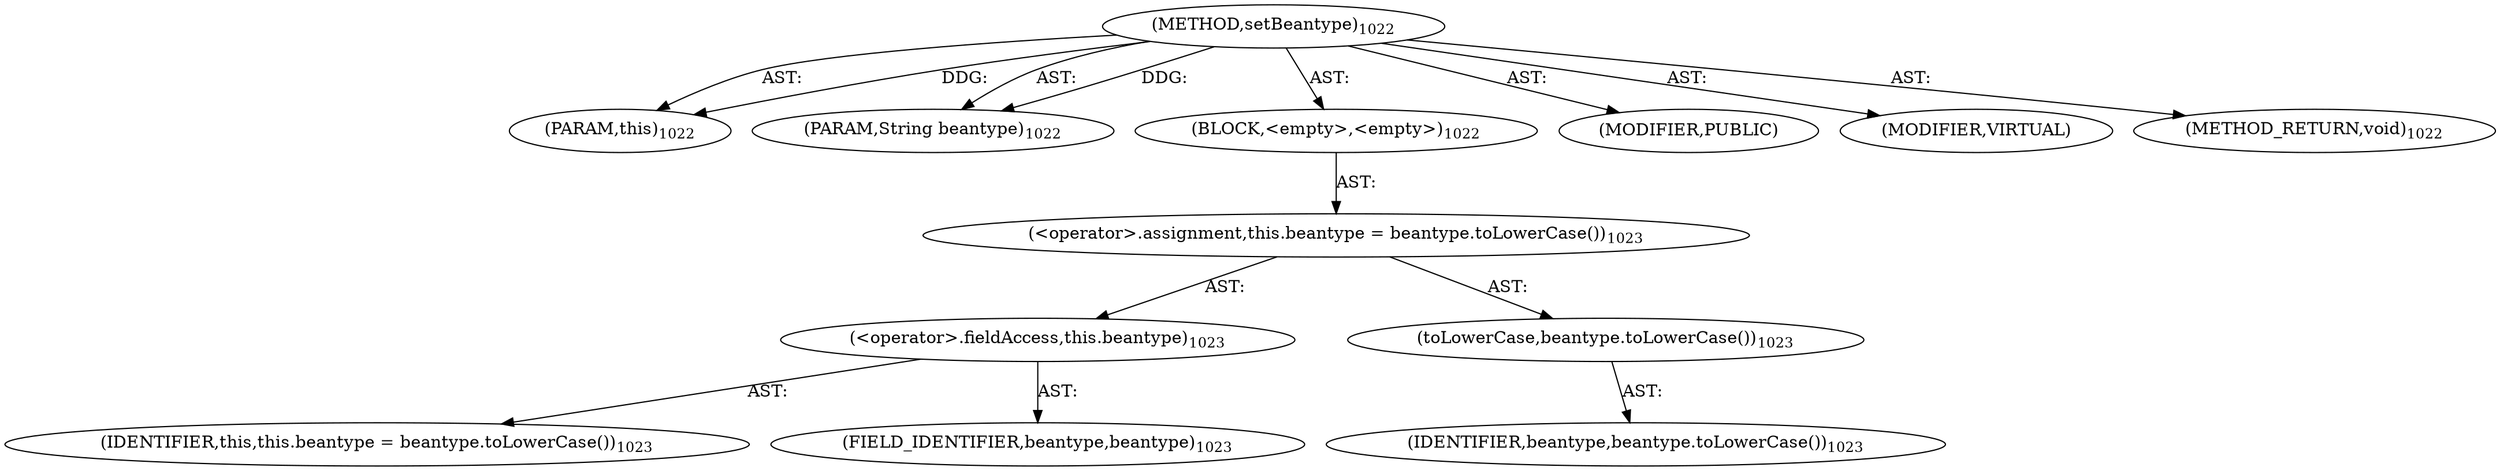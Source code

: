digraph "setBeantype" {  
"111669149737" [label = <(METHOD,setBeantype)<SUB>1022</SUB>> ]
"115964117012" [label = <(PARAM,this)<SUB>1022</SUB>> ]
"115964117082" [label = <(PARAM,String beantype)<SUB>1022</SUB>> ]
"25769803917" [label = <(BLOCK,&lt;empty&gt;,&lt;empty&gt;)<SUB>1022</SUB>> ]
"30064771703" [label = <(&lt;operator&gt;.assignment,this.beantype = beantype.toLowerCase())<SUB>1023</SUB>> ]
"30064771704" [label = <(&lt;operator&gt;.fieldAccess,this.beantype)<SUB>1023</SUB>> ]
"68719476770" [label = <(IDENTIFIER,this,this.beantype = beantype.toLowerCase())<SUB>1023</SUB>> ]
"55834575023" [label = <(FIELD_IDENTIFIER,beantype,beantype)<SUB>1023</SUB>> ]
"30064771705" [label = <(toLowerCase,beantype.toLowerCase())<SUB>1023</SUB>> ]
"68719477244" [label = <(IDENTIFIER,beantype,beantype.toLowerCase())<SUB>1023</SUB>> ]
"133143986296" [label = <(MODIFIER,PUBLIC)> ]
"133143986297" [label = <(MODIFIER,VIRTUAL)> ]
"128849018921" [label = <(METHOD_RETURN,void)<SUB>1022</SUB>> ]
  "111669149737" -> "115964117012"  [ label = "AST: "] 
  "111669149737" -> "115964117082"  [ label = "AST: "] 
  "111669149737" -> "25769803917"  [ label = "AST: "] 
  "111669149737" -> "133143986296"  [ label = "AST: "] 
  "111669149737" -> "133143986297"  [ label = "AST: "] 
  "111669149737" -> "128849018921"  [ label = "AST: "] 
  "25769803917" -> "30064771703"  [ label = "AST: "] 
  "30064771703" -> "30064771704"  [ label = "AST: "] 
  "30064771703" -> "30064771705"  [ label = "AST: "] 
  "30064771704" -> "68719476770"  [ label = "AST: "] 
  "30064771704" -> "55834575023"  [ label = "AST: "] 
  "30064771705" -> "68719477244"  [ label = "AST: "] 
  "111669149737" -> "115964117012"  [ label = "DDG: "] 
  "111669149737" -> "115964117082"  [ label = "DDG: "] 
}
